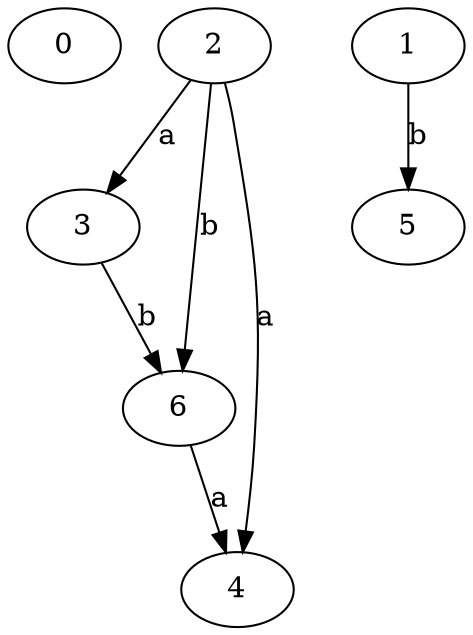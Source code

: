 strict digraph  {
0;
2;
3;
4;
5;
6;
1;
2 -> 3  [label=a];
2 -> 4  [label=a];
2 -> 6  [label=b];
3 -> 6  [label=b];
6 -> 4  [label=a];
1 -> 5  [label=b];
}
